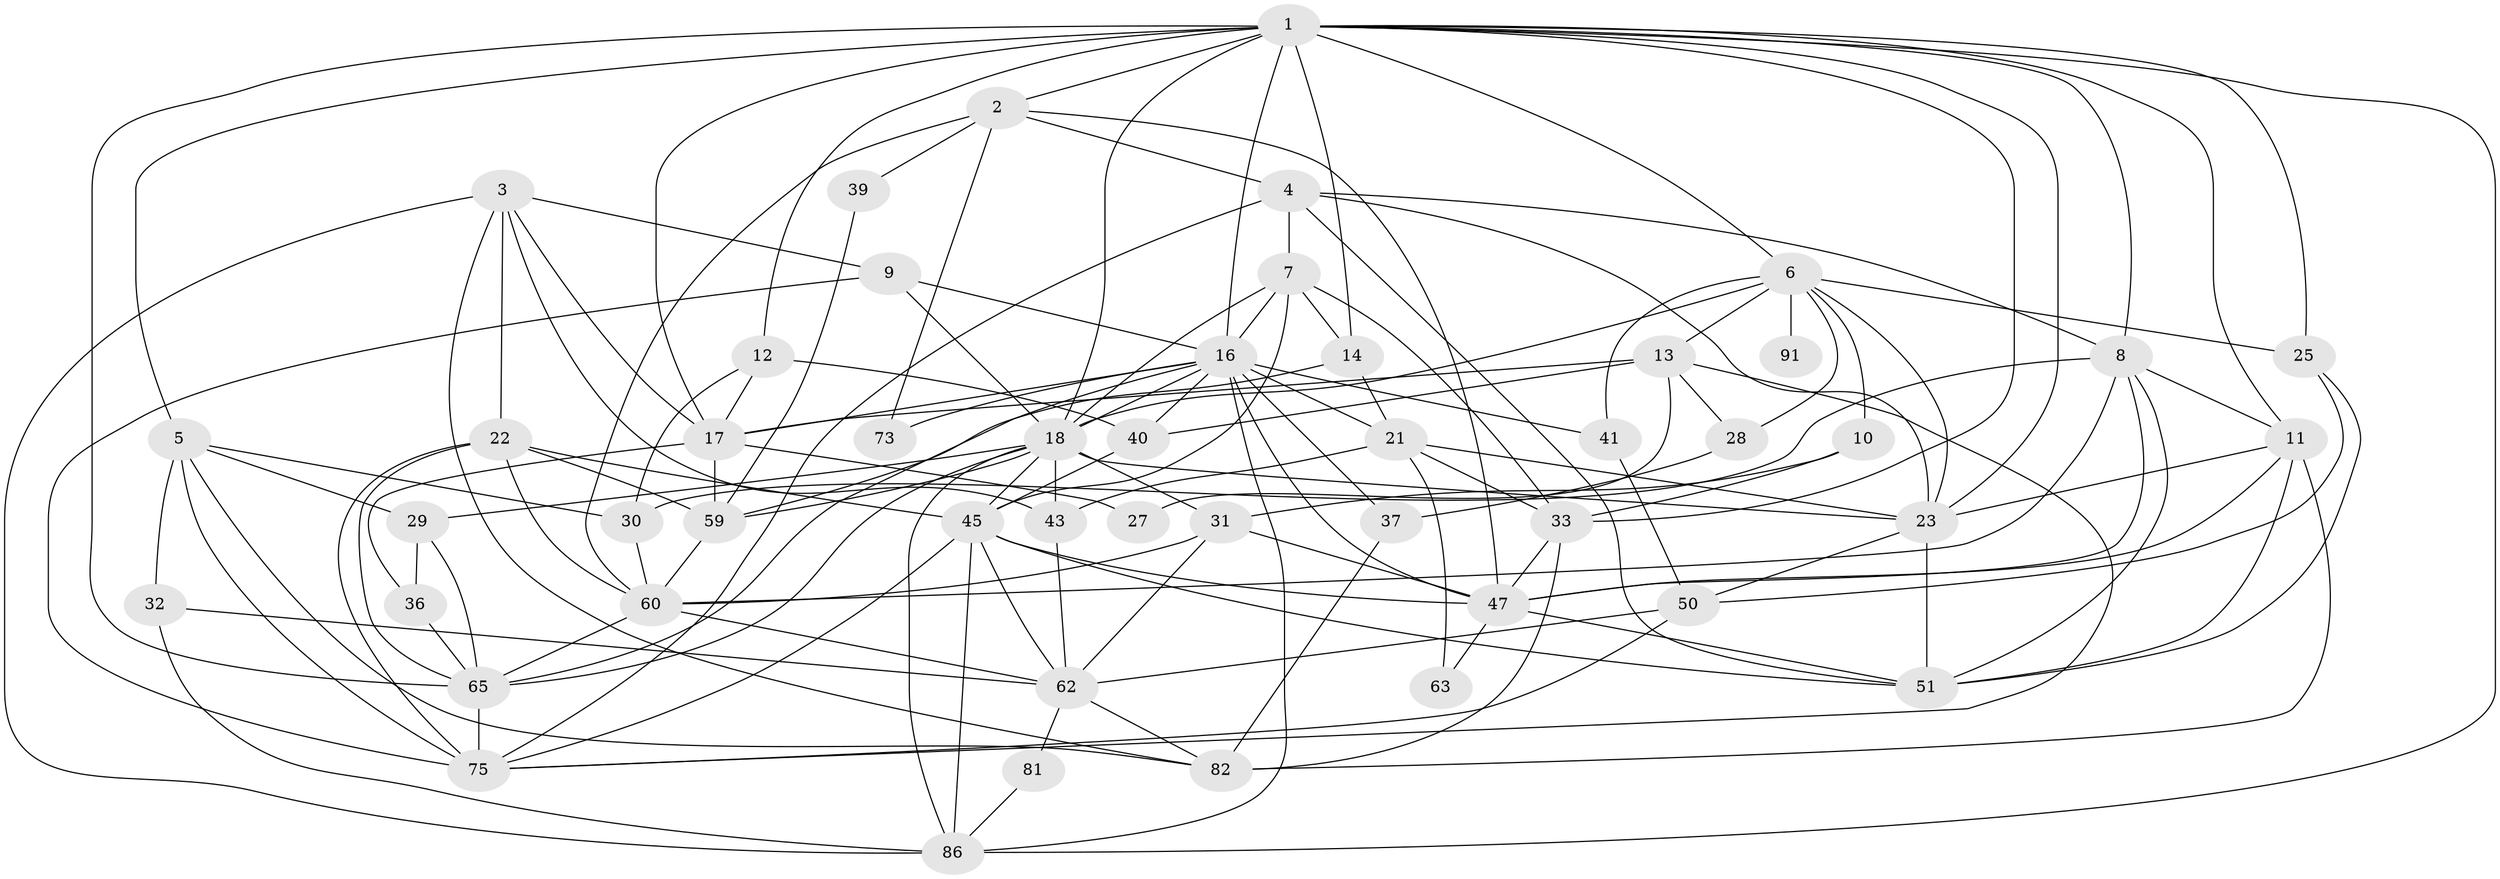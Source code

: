 // original degree distribution, {5: 0.15151515151515152, 3: 0.23232323232323232, 4: 0.25252525252525254, 6: 0.1111111111111111, 2: 0.18181818181818182, 8: 0.010101010101010102, 7: 0.06060606060606061}
// Generated by graph-tools (version 1.1) at 2025/15/03/09/25 04:15:04]
// undirected, 49 vertices, 140 edges
graph export_dot {
graph [start="1"]
  node [color=gray90,style=filled];
  1 [super="+61+67+34"];
  2 [super="+26"];
  3 [super="+38"];
  4;
  5 [super="+69+19"];
  6 [super="+15"];
  7 [super="+77"];
  8 [super="+79"];
  9 [super="+35"];
  10;
  11 [super="+95"];
  12;
  13 [super="+89"];
  14 [super="+80"];
  16 [super="+24+20"];
  17 [super="+90+58"];
  18 [super="+53"];
  21 [super="+44"];
  22;
  23 [super="+68"];
  25;
  27;
  28;
  29 [super="+54"];
  30;
  31 [super="+85"];
  32;
  33 [super="+72+46"];
  36 [super="+93"];
  37;
  39;
  40;
  41;
  43 [super="+48"];
  45 [super="+52+49"];
  47 [super="+56+70"];
  50;
  51 [super="+71"];
  59 [super="+76"];
  60 [super="+84"];
  62 [super="+88"];
  63;
  65 [super="+66"];
  73;
  75 [super="+96"];
  81;
  82 [super="+87"];
  86 [super="+92"];
  91;
  1 -- 86;
  1 -- 65;
  1 -- 18;
  1 -- 8;
  1 -- 25;
  1 -- 33 [weight=2];
  1 -- 14;
  1 -- 2;
  1 -- 5;
  1 -- 6;
  1 -- 11;
  1 -- 12;
  1 -- 17 [weight=2];
  1 -- 23;
  1 -- 16 [weight=2];
  2 -- 60;
  2 -- 4;
  2 -- 39;
  2 -- 73;
  2 -- 47;
  3 -- 22;
  3 -- 9;
  3 -- 17;
  3 -- 86;
  3 -- 82;
  3 -- 43;
  4 -- 7;
  4 -- 8;
  4 -- 75;
  4 -- 23;
  4 -- 51;
  5 -- 32;
  5 -- 29;
  5 -- 75 [weight=2];
  5 -- 82;
  5 -- 30;
  6 -- 41;
  6 -- 91 [weight=2];
  6 -- 10;
  6 -- 13;
  6 -- 23;
  6 -- 25;
  6 -- 28;
  6 -- 18;
  7 -- 18;
  7 -- 33;
  7 -- 14;
  7 -- 45;
  7 -- 16;
  8 -- 60;
  8 -- 30;
  8 -- 51;
  8 -- 11;
  8 -- 47;
  9 -- 16;
  9 -- 18;
  9 -- 75;
  10 -- 31;
  10 -- 33;
  11 -- 82 [weight=2];
  11 -- 51;
  11 -- 23;
  11 -- 47;
  12 -- 30;
  12 -- 40;
  12 -- 17;
  13 -- 40;
  13 -- 28;
  13 -- 17;
  13 -- 75;
  13 -- 27;
  14 -- 59;
  14 -- 21;
  16 -- 65;
  16 -- 21;
  16 -- 40;
  16 -- 37;
  16 -- 73;
  16 -- 41;
  16 -- 47 [weight=2];
  16 -- 17;
  16 -- 18;
  16 -- 86;
  17 -- 36;
  17 -- 59;
  17 -- 27;
  18 -- 45;
  18 -- 65;
  18 -- 43;
  18 -- 86;
  18 -- 23;
  18 -- 59;
  18 -- 29;
  18 -- 31;
  21 -- 33;
  21 -- 23;
  21 -- 63;
  21 -- 43;
  22 -- 65;
  22 -- 75;
  22 -- 59;
  22 -- 60;
  22 -- 45;
  23 -- 50;
  23 -- 51;
  25 -- 50;
  25 -- 51;
  28 -- 37;
  29 -- 36;
  29 -- 65;
  30 -- 60;
  31 -- 62;
  31 -- 60;
  31 -- 47;
  32 -- 86;
  32 -- 62;
  33 -- 82 [weight=2];
  33 -- 47;
  36 -- 65;
  37 -- 82;
  39 -- 59;
  40 -- 45;
  41 -- 50;
  43 -- 62;
  45 -- 47;
  45 -- 75;
  45 -- 51;
  45 -- 86;
  45 -- 62;
  47 -- 51;
  47 -- 63;
  50 -- 62;
  50 -- 75;
  59 -- 60;
  60 -- 65;
  60 -- 62;
  62 -- 81;
  62 -- 82;
  65 -- 75;
  81 -- 86;
}
